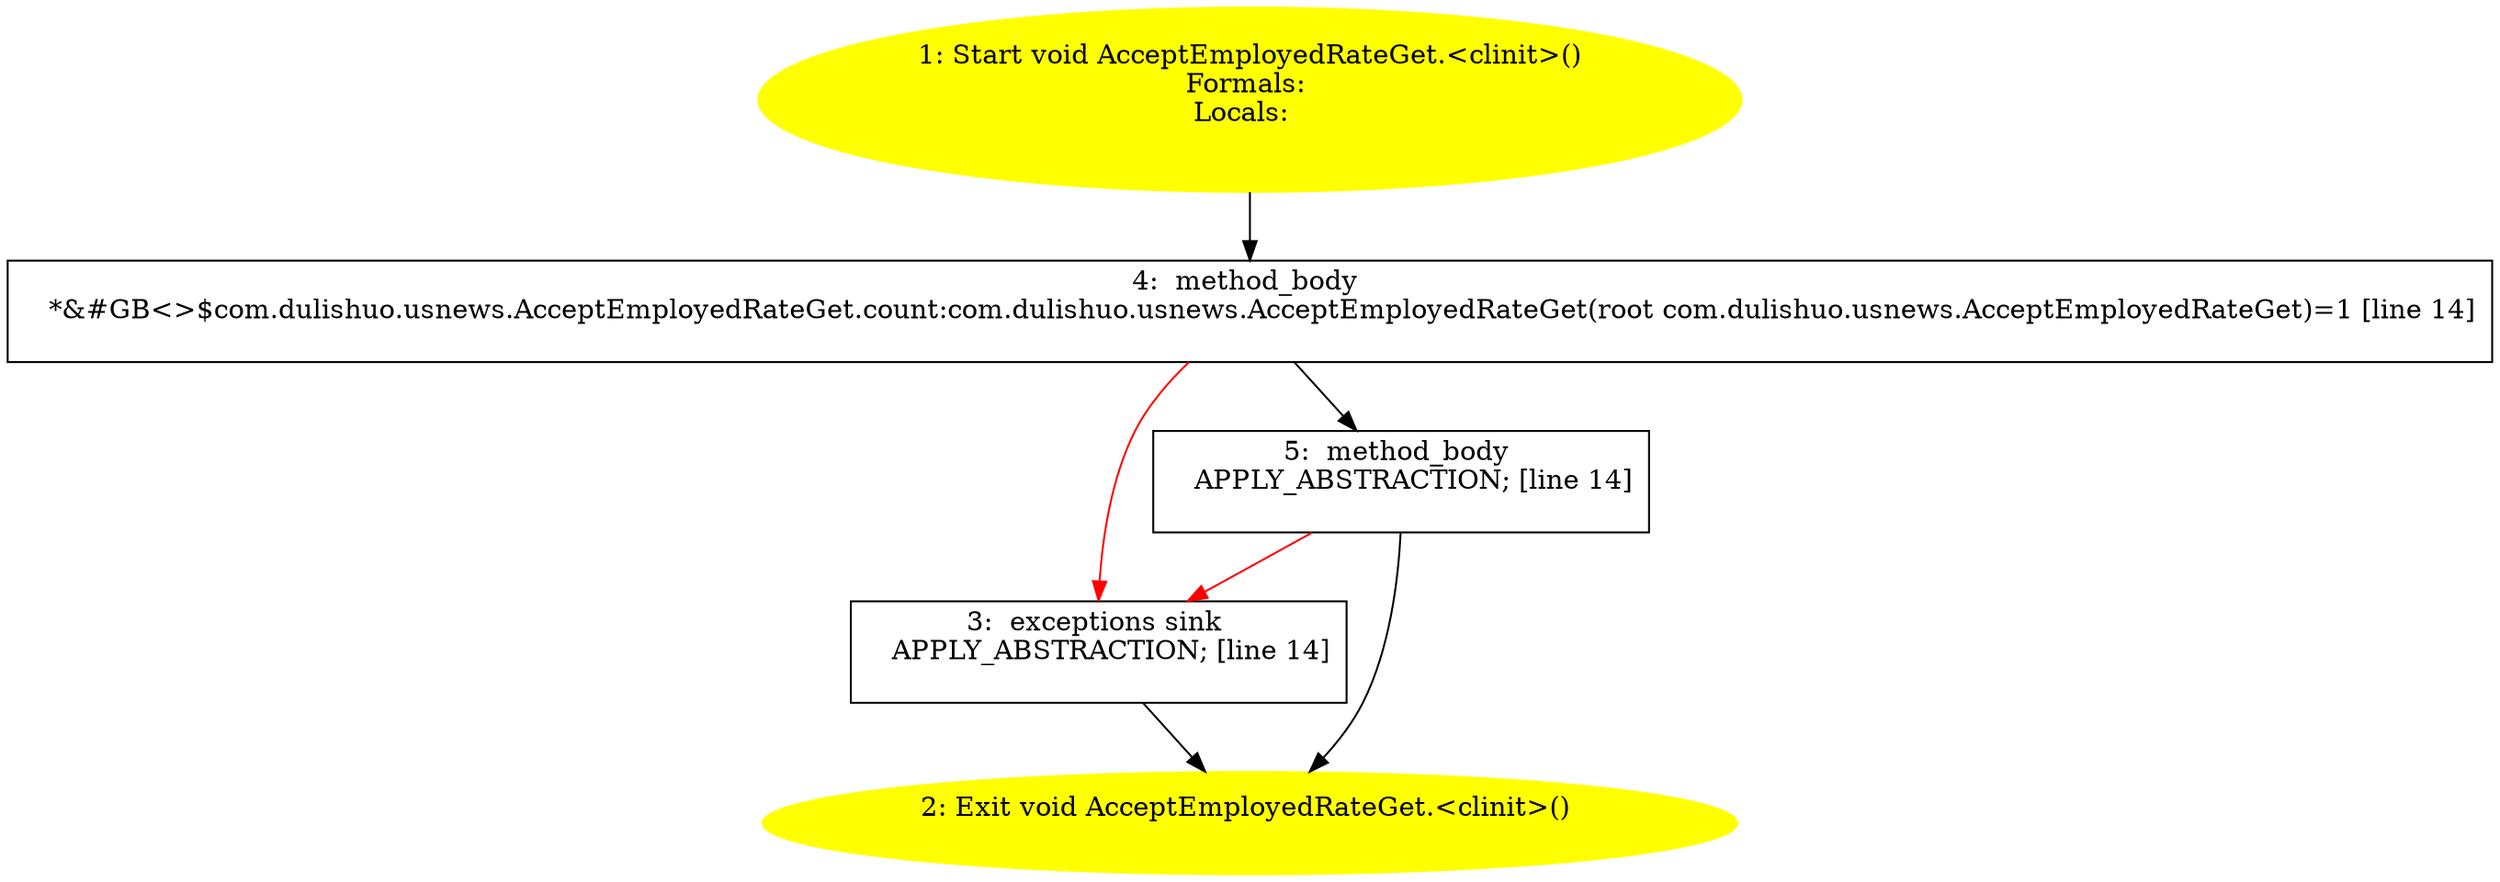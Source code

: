/* @generated */
digraph cfg {
"com.dulishuo.usnews.AcceptEmployedRateGet.<clinit>():void.6d331671d6cae76420587aefa1e801cf_1" [label="1: Start void AcceptEmployedRateGet.<clinit>()\nFormals: \nLocals:  \n  " color=yellow style=filled]
	

	 "com.dulishuo.usnews.AcceptEmployedRateGet.<clinit>():void.6d331671d6cae76420587aefa1e801cf_1" -> "com.dulishuo.usnews.AcceptEmployedRateGet.<clinit>():void.6d331671d6cae76420587aefa1e801cf_4" ;
"com.dulishuo.usnews.AcceptEmployedRateGet.<clinit>():void.6d331671d6cae76420587aefa1e801cf_2" [label="2: Exit void AcceptEmployedRateGet.<clinit>() \n  " color=yellow style=filled]
	

"com.dulishuo.usnews.AcceptEmployedRateGet.<clinit>():void.6d331671d6cae76420587aefa1e801cf_3" [label="3:  exceptions sink \n   APPLY_ABSTRACTION; [line 14]\n " shape="box"]
	

	 "com.dulishuo.usnews.AcceptEmployedRateGet.<clinit>():void.6d331671d6cae76420587aefa1e801cf_3" -> "com.dulishuo.usnews.AcceptEmployedRateGet.<clinit>():void.6d331671d6cae76420587aefa1e801cf_2" ;
"com.dulishuo.usnews.AcceptEmployedRateGet.<clinit>():void.6d331671d6cae76420587aefa1e801cf_4" [label="4:  method_body \n   *&#GB<>$com.dulishuo.usnews.AcceptEmployedRateGet.count:com.dulishuo.usnews.AcceptEmployedRateGet(root com.dulishuo.usnews.AcceptEmployedRateGet)=1 [line 14]\n " shape="box"]
	

	 "com.dulishuo.usnews.AcceptEmployedRateGet.<clinit>():void.6d331671d6cae76420587aefa1e801cf_4" -> "com.dulishuo.usnews.AcceptEmployedRateGet.<clinit>():void.6d331671d6cae76420587aefa1e801cf_5" ;
	 "com.dulishuo.usnews.AcceptEmployedRateGet.<clinit>():void.6d331671d6cae76420587aefa1e801cf_4" -> "com.dulishuo.usnews.AcceptEmployedRateGet.<clinit>():void.6d331671d6cae76420587aefa1e801cf_3" [color="red" ];
"com.dulishuo.usnews.AcceptEmployedRateGet.<clinit>():void.6d331671d6cae76420587aefa1e801cf_5" [label="5:  method_body \n   APPLY_ABSTRACTION; [line 14]\n " shape="box"]
	

	 "com.dulishuo.usnews.AcceptEmployedRateGet.<clinit>():void.6d331671d6cae76420587aefa1e801cf_5" -> "com.dulishuo.usnews.AcceptEmployedRateGet.<clinit>():void.6d331671d6cae76420587aefa1e801cf_2" ;
	 "com.dulishuo.usnews.AcceptEmployedRateGet.<clinit>():void.6d331671d6cae76420587aefa1e801cf_5" -> "com.dulishuo.usnews.AcceptEmployedRateGet.<clinit>():void.6d331671d6cae76420587aefa1e801cf_3" [color="red" ];
}
